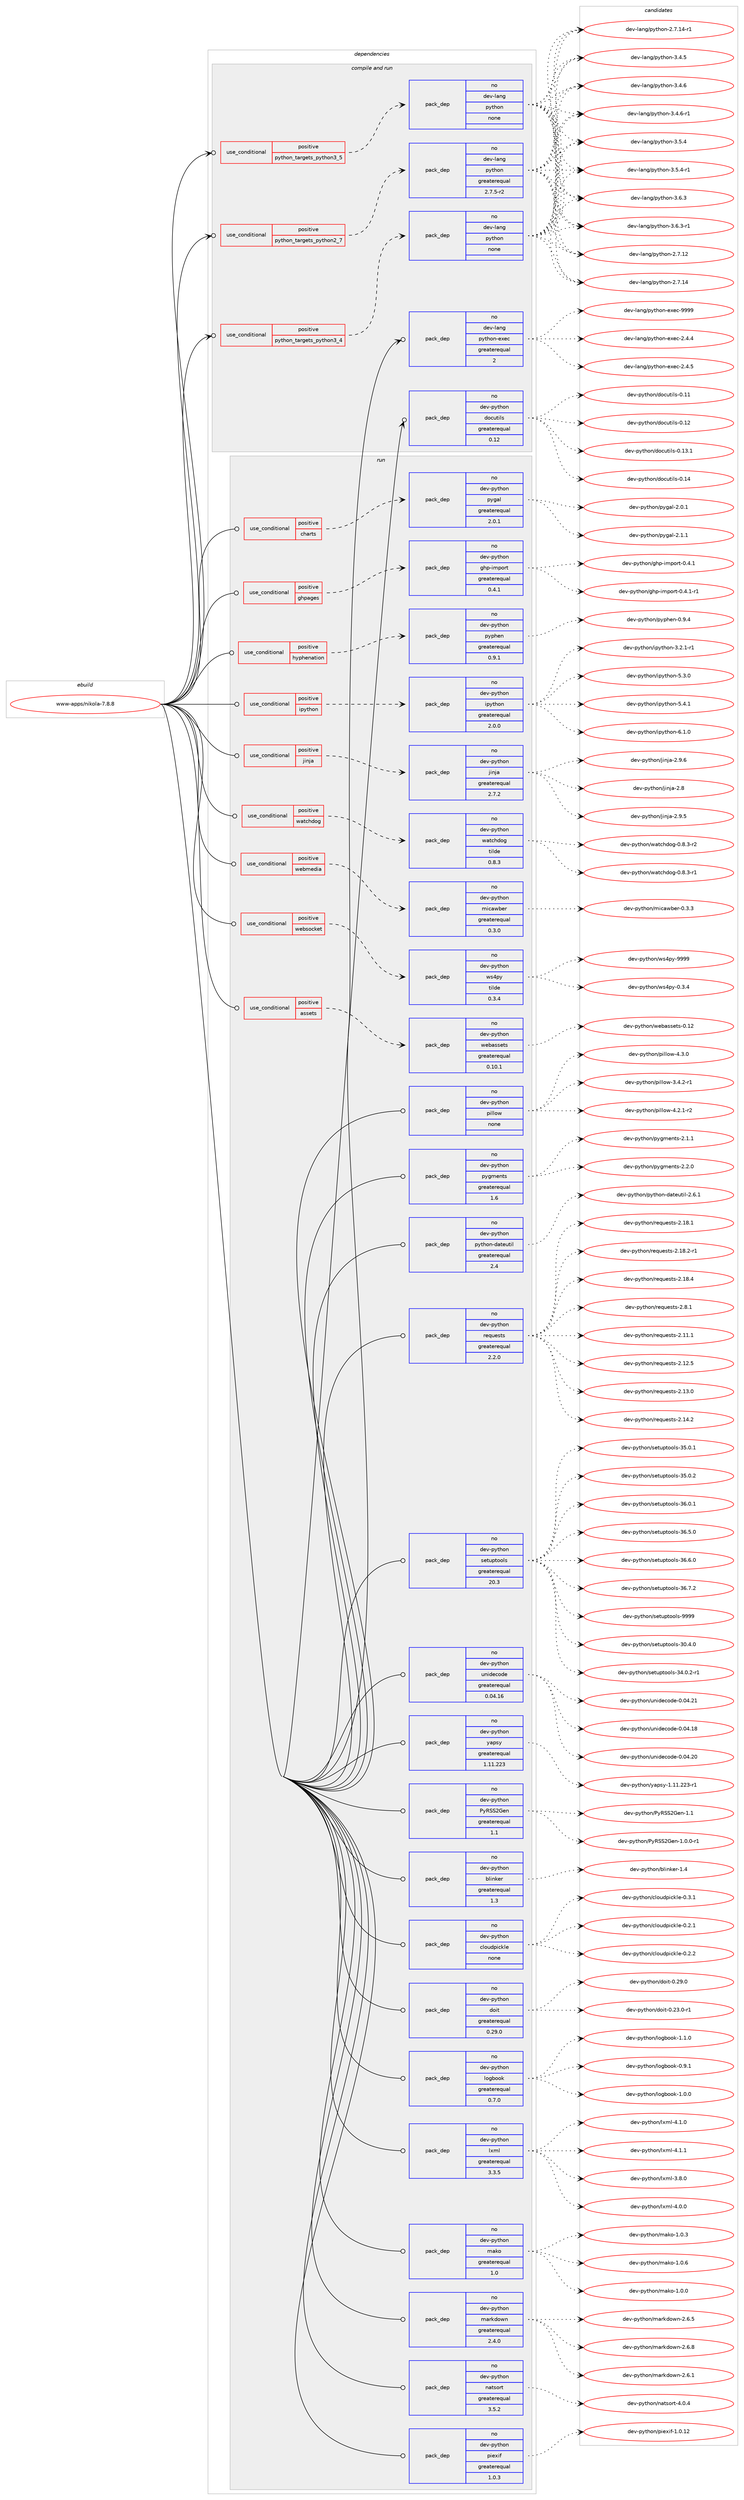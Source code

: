 digraph prolog {

# *************
# Graph options
# *************

newrank=true;
concentrate=true;
compound=true;
graph [rankdir=LR,fontname=Helvetica,fontsize=10,ranksep=1.5];#, ranksep=2.5, nodesep=0.2];
edge  [arrowhead=vee];
node  [fontname=Helvetica,fontsize=10];

# **********
# The ebuild
# **********

subgraph cluster_leftcol {
color=gray;
rank=same;
label=<<i>ebuild</i>>;
id [label="www-apps/nikola-7.8.8", color=red, width=4, href="../www-apps/nikola-7.8.8.svg"];
}

# ****************
# The dependencies
# ****************

subgraph cluster_midcol {
color=gray;
label=<<i>dependencies</i>>;
subgraph cluster_compile {
fillcolor="#eeeeee";
style=filled;
label=<<i>compile</i>>;
}
subgraph cluster_compileandrun {
fillcolor="#eeeeee";
style=filled;
label=<<i>compile and run</i>>;
subgraph cond581 {
dependency5936 [label=<<TABLE BORDER="0" CELLBORDER="1" CELLSPACING="0" CELLPADDING="4"><TR><TD ROWSPAN="3" CELLPADDING="10">use_conditional</TD></TR><TR><TD>positive</TD></TR><TR><TD>python_targets_python2_7</TD></TR></TABLE>>, shape=none, color=red];
subgraph pack5294 {
dependency5937 [label=<<TABLE BORDER="0" CELLBORDER="1" CELLSPACING="0" CELLPADDING="4" WIDTH="220"><TR><TD ROWSPAN="6" CELLPADDING="30">pack_dep</TD></TR><TR><TD WIDTH="110">no</TD></TR><TR><TD>dev-lang</TD></TR><TR><TD>python</TD></TR><TR><TD>greaterequal</TD></TR><TR><TD>2.7.5-r2</TD></TR></TABLE>>, shape=none, color=blue];
}
dependency5936:e -> dependency5937:w [weight=20,style="dashed",arrowhead="vee"];
}
id:e -> dependency5936:w [weight=20,style="solid",arrowhead="odotvee"];
subgraph cond582 {
dependency5938 [label=<<TABLE BORDER="0" CELLBORDER="1" CELLSPACING="0" CELLPADDING="4"><TR><TD ROWSPAN="3" CELLPADDING="10">use_conditional</TD></TR><TR><TD>positive</TD></TR><TR><TD>python_targets_python3_4</TD></TR></TABLE>>, shape=none, color=red];
subgraph pack5295 {
dependency5939 [label=<<TABLE BORDER="0" CELLBORDER="1" CELLSPACING="0" CELLPADDING="4" WIDTH="220"><TR><TD ROWSPAN="6" CELLPADDING="30">pack_dep</TD></TR><TR><TD WIDTH="110">no</TD></TR><TR><TD>dev-lang</TD></TR><TR><TD>python</TD></TR><TR><TD>none</TD></TR><TR><TD></TD></TR></TABLE>>, shape=none, color=blue];
}
dependency5938:e -> dependency5939:w [weight=20,style="dashed",arrowhead="vee"];
}
id:e -> dependency5938:w [weight=20,style="solid",arrowhead="odotvee"];
subgraph cond583 {
dependency5940 [label=<<TABLE BORDER="0" CELLBORDER="1" CELLSPACING="0" CELLPADDING="4"><TR><TD ROWSPAN="3" CELLPADDING="10">use_conditional</TD></TR><TR><TD>positive</TD></TR><TR><TD>python_targets_python3_5</TD></TR></TABLE>>, shape=none, color=red];
subgraph pack5296 {
dependency5941 [label=<<TABLE BORDER="0" CELLBORDER="1" CELLSPACING="0" CELLPADDING="4" WIDTH="220"><TR><TD ROWSPAN="6" CELLPADDING="30">pack_dep</TD></TR><TR><TD WIDTH="110">no</TD></TR><TR><TD>dev-lang</TD></TR><TR><TD>python</TD></TR><TR><TD>none</TD></TR><TR><TD></TD></TR></TABLE>>, shape=none, color=blue];
}
dependency5940:e -> dependency5941:w [weight=20,style="dashed",arrowhead="vee"];
}
id:e -> dependency5940:w [weight=20,style="solid",arrowhead="odotvee"];
subgraph pack5297 {
dependency5942 [label=<<TABLE BORDER="0" CELLBORDER="1" CELLSPACING="0" CELLPADDING="4" WIDTH="220"><TR><TD ROWSPAN="6" CELLPADDING="30">pack_dep</TD></TR><TR><TD WIDTH="110">no</TD></TR><TR><TD>dev-lang</TD></TR><TR><TD>python-exec</TD></TR><TR><TD>greaterequal</TD></TR><TR><TD>2</TD></TR></TABLE>>, shape=none, color=blue];
}
id:e -> dependency5942:w [weight=20,style="solid",arrowhead="odotvee"];
subgraph pack5298 {
dependency5943 [label=<<TABLE BORDER="0" CELLBORDER="1" CELLSPACING="0" CELLPADDING="4" WIDTH="220"><TR><TD ROWSPAN="6" CELLPADDING="30">pack_dep</TD></TR><TR><TD WIDTH="110">no</TD></TR><TR><TD>dev-python</TD></TR><TR><TD>docutils</TD></TR><TR><TD>greaterequal</TD></TR><TR><TD>0.12</TD></TR></TABLE>>, shape=none, color=blue];
}
id:e -> dependency5943:w [weight=20,style="solid",arrowhead="odotvee"];
}
subgraph cluster_run {
fillcolor="#eeeeee";
style=filled;
label=<<i>run</i>>;
subgraph cond584 {
dependency5944 [label=<<TABLE BORDER="0" CELLBORDER="1" CELLSPACING="0" CELLPADDING="4"><TR><TD ROWSPAN="3" CELLPADDING="10">use_conditional</TD></TR><TR><TD>positive</TD></TR><TR><TD>assets</TD></TR></TABLE>>, shape=none, color=red];
subgraph pack5299 {
dependency5945 [label=<<TABLE BORDER="0" CELLBORDER="1" CELLSPACING="0" CELLPADDING="4" WIDTH="220"><TR><TD ROWSPAN="6" CELLPADDING="30">pack_dep</TD></TR><TR><TD WIDTH="110">no</TD></TR><TR><TD>dev-python</TD></TR><TR><TD>webassets</TD></TR><TR><TD>greaterequal</TD></TR><TR><TD>0.10.1</TD></TR></TABLE>>, shape=none, color=blue];
}
dependency5944:e -> dependency5945:w [weight=20,style="dashed",arrowhead="vee"];
}
id:e -> dependency5944:w [weight=20,style="solid",arrowhead="odot"];
subgraph cond585 {
dependency5946 [label=<<TABLE BORDER="0" CELLBORDER="1" CELLSPACING="0" CELLPADDING="4"><TR><TD ROWSPAN="3" CELLPADDING="10">use_conditional</TD></TR><TR><TD>positive</TD></TR><TR><TD>charts</TD></TR></TABLE>>, shape=none, color=red];
subgraph pack5300 {
dependency5947 [label=<<TABLE BORDER="0" CELLBORDER="1" CELLSPACING="0" CELLPADDING="4" WIDTH="220"><TR><TD ROWSPAN="6" CELLPADDING="30">pack_dep</TD></TR><TR><TD WIDTH="110">no</TD></TR><TR><TD>dev-python</TD></TR><TR><TD>pygal</TD></TR><TR><TD>greaterequal</TD></TR><TR><TD>2.0.1</TD></TR></TABLE>>, shape=none, color=blue];
}
dependency5946:e -> dependency5947:w [weight=20,style="dashed",arrowhead="vee"];
}
id:e -> dependency5946:w [weight=20,style="solid",arrowhead="odot"];
subgraph cond586 {
dependency5948 [label=<<TABLE BORDER="0" CELLBORDER="1" CELLSPACING="0" CELLPADDING="4"><TR><TD ROWSPAN="3" CELLPADDING="10">use_conditional</TD></TR><TR><TD>positive</TD></TR><TR><TD>ghpages</TD></TR></TABLE>>, shape=none, color=red];
subgraph pack5301 {
dependency5949 [label=<<TABLE BORDER="0" CELLBORDER="1" CELLSPACING="0" CELLPADDING="4" WIDTH="220"><TR><TD ROWSPAN="6" CELLPADDING="30">pack_dep</TD></TR><TR><TD WIDTH="110">no</TD></TR><TR><TD>dev-python</TD></TR><TR><TD>ghp-import</TD></TR><TR><TD>greaterequal</TD></TR><TR><TD>0.4.1</TD></TR></TABLE>>, shape=none, color=blue];
}
dependency5948:e -> dependency5949:w [weight=20,style="dashed",arrowhead="vee"];
}
id:e -> dependency5948:w [weight=20,style="solid",arrowhead="odot"];
subgraph cond587 {
dependency5950 [label=<<TABLE BORDER="0" CELLBORDER="1" CELLSPACING="0" CELLPADDING="4"><TR><TD ROWSPAN="3" CELLPADDING="10">use_conditional</TD></TR><TR><TD>positive</TD></TR><TR><TD>hyphenation</TD></TR></TABLE>>, shape=none, color=red];
subgraph pack5302 {
dependency5951 [label=<<TABLE BORDER="0" CELLBORDER="1" CELLSPACING="0" CELLPADDING="4" WIDTH="220"><TR><TD ROWSPAN="6" CELLPADDING="30">pack_dep</TD></TR><TR><TD WIDTH="110">no</TD></TR><TR><TD>dev-python</TD></TR><TR><TD>pyphen</TD></TR><TR><TD>greaterequal</TD></TR><TR><TD>0.9.1</TD></TR></TABLE>>, shape=none, color=blue];
}
dependency5950:e -> dependency5951:w [weight=20,style="dashed",arrowhead="vee"];
}
id:e -> dependency5950:w [weight=20,style="solid",arrowhead="odot"];
subgraph cond588 {
dependency5952 [label=<<TABLE BORDER="0" CELLBORDER="1" CELLSPACING="0" CELLPADDING="4"><TR><TD ROWSPAN="3" CELLPADDING="10">use_conditional</TD></TR><TR><TD>positive</TD></TR><TR><TD>ipython</TD></TR></TABLE>>, shape=none, color=red];
subgraph pack5303 {
dependency5953 [label=<<TABLE BORDER="0" CELLBORDER="1" CELLSPACING="0" CELLPADDING="4" WIDTH="220"><TR><TD ROWSPAN="6" CELLPADDING="30">pack_dep</TD></TR><TR><TD WIDTH="110">no</TD></TR><TR><TD>dev-python</TD></TR><TR><TD>ipython</TD></TR><TR><TD>greaterequal</TD></TR><TR><TD>2.0.0</TD></TR></TABLE>>, shape=none, color=blue];
}
dependency5952:e -> dependency5953:w [weight=20,style="dashed",arrowhead="vee"];
}
id:e -> dependency5952:w [weight=20,style="solid",arrowhead="odot"];
subgraph cond589 {
dependency5954 [label=<<TABLE BORDER="0" CELLBORDER="1" CELLSPACING="0" CELLPADDING="4"><TR><TD ROWSPAN="3" CELLPADDING="10">use_conditional</TD></TR><TR><TD>positive</TD></TR><TR><TD>jinja</TD></TR></TABLE>>, shape=none, color=red];
subgraph pack5304 {
dependency5955 [label=<<TABLE BORDER="0" CELLBORDER="1" CELLSPACING="0" CELLPADDING="4" WIDTH="220"><TR><TD ROWSPAN="6" CELLPADDING="30">pack_dep</TD></TR><TR><TD WIDTH="110">no</TD></TR><TR><TD>dev-python</TD></TR><TR><TD>jinja</TD></TR><TR><TD>greaterequal</TD></TR><TR><TD>2.7.2</TD></TR></TABLE>>, shape=none, color=blue];
}
dependency5954:e -> dependency5955:w [weight=20,style="dashed",arrowhead="vee"];
}
id:e -> dependency5954:w [weight=20,style="solid",arrowhead="odot"];
subgraph cond590 {
dependency5956 [label=<<TABLE BORDER="0" CELLBORDER="1" CELLSPACING="0" CELLPADDING="4"><TR><TD ROWSPAN="3" CELLPADDING="10">use_conditional</TD></TR><TR><TD>positive</TD></TR><TR><TD>watchdog</TD></TR></TABLE>>, shape=none, color=red];
subgraph pack5305 {
dependency5957 [label=<<TABLE BORDER="0" CELLBORDER="1" CELLSPACING="0" CELLPADDING="4" WIDTH="220"><TR><TD ROWSPAN="6" CELLPADDING="30">pack_dep</TD></TR><TR><TD WIDTH="110">no</TD></TR><TR><TD>dev-python</TD></TR><TR><TD>watchdog</TD></TR><TR><TD>tilde</TD></TR><TR><TD>0.8.3</TD></TR></TABLE>>, shape=none, color=blue];
}
dependency5956:e -> dependency5957:w [weight=20,style="dashed",arrowhead="vee"];
}
id:e -> dependency5956:w [weight=20,style="solid",arrowhead="odot"];
subgraph cond591 {
dependency5958 [label=<<TABLE BORDER="0" CELLBORDER="1" CELLSPACING="0" CELLPADDING="4"><TR><TD ROWSPAN="3" CELLPADDING="10">use_conditional</TD></TR><TR><TD>positive</TD></TR><TR><TD>webmedia</TD></TR></TABLE>>, shape=none, color=red];
subgraph pack5306 {
dependency5959 [label=<<TABLE BORDER="0" CELLBORDER="1" CELLSPACING="0" CELLPADDING="4" WIDTH="220"><TR><TD ROWSPAN="6" CELLPADDING="30">pack_dep</TD></TR><TR><TD WIDTH="110">no</TD></TR><TR><TD>dev-python</TD></TR><TR><TD>micawber</TD></TR><TR><TD>greaterequal</TD></TR><TR><TD>0.3.0</TD></TR></TABLE>>, shape=none, color=blue];
}
dependency5958:e -> dependency5959:w [weight=20,style="dashed",arrowhead="vee"];
}
id:e -> dependency5958:w [weight=20,style="solid",arrowhead="odot"];
subgraph cond592 {
dependency5960 [label=<<TABLE BORDER="0" CELLBORDER="1" CELLSPACING="0" CELLPADDING="4"><TR><TD ROWSPAN="3" CELLPADDING="10">use_conditional</TD></TR><TR><TD>positive</TD></TR><TR><TD>websocket</TD></TR></TABLE>>, shape=none, color=red];
subgraph pack5307 {
dependency5961 [label=<<TABLE BORDER="0" CELLBORDER="1" CELLSPACING="0" CELLPADDING="4" WIDTH="220"><TR><TD ROWSPAN="6" CELLPADDING="30">pack_dep</TD></TR><TR><TD WIDTH="110">no</TD></TR><TR><TD>dev-python</TD></TR><TR><TD>ws4py</TD></TR><TR><TD>tilde</TD></TR><TR><TD>0.3.4</TD></TR></TABLE>>, shape=none, color=blue];
}
dependency5960:e -> dependency5961:w [weight=20,style="dashed",arrowhead="vee"];
}
id:e -> dependency5960:w [weight=20,style="solid",arrowhead="odot"];
subgraph pack5308 {
dependency5962 [label=<<TABLE BORDER="0" CELLBORDER="1" CELLSPACING="0" CELLPADDING="4" WIDTH="220"><TR><TD ROWSPAN="6" CELLPADDING="30">pack_dep</TD></TR><TR><TD WIDTH="110">no</TD></TR><TR><TD>dev-python</TD></TR><TR><TD>PyRSS2Gen</TD></TR><TR><TD>greaterequal</TD></TR><TR><TD>1.1</TD></TR></TABLE>>, shape=none, color=blue];
}
id:e -> dependency5962:w [weight=20,style="solid",arrowhead="odot"];
subgraph pack5309 {
dependency5963 [label=<<TABLE BORDER="0" CELLBORDER="1" CELLSPACING="0" CELLPADDING="4" WIDTH="220"><TR><TD ROWSPAN="6" CELLPADDING="30">pack_dep</TD></TR><TR><TD WIDTH="110">no</TD></TR><TR><TD>dev-python</TD></TR><TR><TD>blinker</TD></TR><TR><TD>greaterequal</TD></TR><TR><TD>1.3</TD></TR></TABLE>>, shape=none, color=blue];
}
id:e -> dependency5963:w [weight=20,style="solid",arrowhead="odot"];
subgraph pack5310 {
dependency5964 [label=<<TABLE BORDER="0" CELLBORDER="1" CELLSPACING="0" CELLPADDING="4" WIDTH="220"><TR><TD ROWSPAN="6" CELLPADDING="30">pack_dep</TD></TR><TR><TD WIDTH="110">no</TD></TR><TR><TD>dev-python</TD></TR><TR><TD>cloudpickle</TD></TR><TR><TD>none</TD></TR><TR><TD></TD></TR></TABLE>>, shape=none, color=blue];
}
id:e -> dependency5964:w [weight=20,style="solid",arrowhead="odot"];
subgraph pack5311 {
dependency5965 [label=<<TABLE BORDER="0" CELLBORDER="1" CELLSPACING="0" CELLPADDING="4" WIDTH="220"><TR><TD ROWSPAN="6" CELLPADDING="30">pack_dep</TD></TR><TR><TD WIDTH="110">no</TD></TR><TR><TD>dev-python</TD></TR><TR><TD>doit</TD></TR><TR><TD>greaterequal</TD></TR><TR><TD>0.29.0</TD></TR></TABLE>>, shape=none, color=blue];
}
id:e -> dependency5965:w [weight=20,style="solid",arrowhead="odot"];
subgraph pack5312 {
dependency5966 [label=<<TABLE BORDER="0" CELLBORDER="1" CELLSPACING="0" CELLPADDING="4" WIDTH="220"><TR><TD ROWSPAN="6" CELLPADDING="30">pack_dep</TD></TR><TR><TD WIDTH="110">no</TD></TR><TR><TD>dev-python</TD></TR><TR><TD>logbook</TD></TR><TR><TD>greaterequal</TD></TR><TR><TD>0.7.0</TD></TR></TABLE>>, shape=none, color=blue];
}
id:e -> dependency5966:w [weight=20,style="solid",arrowhead="odot"];
subgraph pack5313 {
dependency5967 [label=<<TABLE BORDER="0" CELLBORDER="1" CELLSPACING="0" CELLPADDING="4" WIDTH="220"><TR><TD ROWSPAN="6" CELLPADDING="30">pack_dep</TD></TR><TR><TD WIDTH="110">no</TD></TR><TR><TD>dev-python</TD></TR><TR><TD>lxml</TD></TR><TR><TD>greaterequal</TD></TR><TR><TD>3.3.5</TD></TR></TABLE>>, shape=none, color=blue];
}
id:e -> dependency5967:w [weight=20,style="solid",arrowhead="odot"];
subgraph pack5314 {
dependency5968 [label=<<TABLE BORDER="0" CELLBORDER="1" CELLSPACING="0" CELLPADDING="4" WIDTH="220"><TR><TD ROWSPAN="6" CELLPADDING="30">pack_dep</TD></TR><TR><TD WIDTH="110">no</TD></TR><TR><TD>dev-python</TD></TR><TR><TD>mako</TD></TR><TR><TD>greaterequal</TD></TR><TR><TD>1.0</TD></TR></TABLE>>, shape=none, color=blue];
}
id:e -> dependency5968:w [weight=20,style="solid",arrowhead="odot"];
subgraph pack5315 {
dependency5969 [label=<<TABLE BORDER="0" CELLBORDER="1" CELLSPACING="0" CELLPADDING="4" WIDTH="220"><TR><TD ROWSPAN="6" CELLPADDING="30">pack_dep</TD></TR><TR><TD WIDTH="110">no</TD></TR><TR><TD>dev-python</TD></TR><TR><TD>markdown</TD></TR><TR><TD>greaterequal</TD></TR><TR><TD>2.4.0</TD></TR></TABLE>>, shape=none, color=blue];
}
id:e -> dependency5969:w [weight=20,style="solid",arrowhead="odot"];
subgraph pack5316 {
dependency5970 [label=<<TABLE BORDER="0" CELLBORDER="1" CELLSPACING="0" CELLPADDING="4" WIDTH="220"><TR><TD ROWSPAN="6" CELLPADDING="30">pack_dep</TD></TR><TR><TD WIDTH="110">no</TD></TR><TR><TD>dev-python</TD></TR><TR><TD>natsort</TD></TR><TR><TD>greaterequal</TD></TR><TR><TD>3.5.2</TD></TR></TABLE>>, shape=none, color=blue];
}
id:e -> dependency5970:w [weight=20,style="solid",arrowhead="odot"];
subgraph pack5317 {
dependency5971 [label=<<TABLE BORDER="0" CELLBORDER="1" CELLSPACING="0" CELLPADDING="4" WIDTH="220"><TR><TD ROWSPAN="6" CELLPADDING="30">pack_dep</TD></TR><TR><TD WIDTH="110">no</TD></TR><TR><TD>dev-python</TD></TR><TR><TD>piexif</TD></TR><TR><TD>greaterequal</TD></TR><TR><TD>1.0.3</TD></TR></TABLE>>, shape=none, color=blue];
}
id:e -> dependency5971:w [weight=20,style="solid",arrowhead="odot"];
subgraph pack5318 {
dependency5972 [label=<<TABLE BORDER="0" CELLBORDER="1" CELLSPACING="0" CELLPADDING="4" WIDTH="220"><TR><TD ROWSPAN="6" CELLPADDING="30">pack_dep</TD></TR><TR><TD WIDTH="110">no</TD></TR><TR><TD>dev-python</TD></TR><TR><TD>pillow</TD></TR><TR><TD>none</TD></TR><TR><TD></TD></TR></TABLE>>, shape=none, color=blue];
}
id:e -> dependency5972:w [weight=20,style="solid",arrowhead="odot"];
subgraph pack5319 {
dependency5973 [label=<<TABLE BORDER="0" CELLBORDER="1" CELLSPACING="0" CELLPADDING="4" WIDTH="220"><TR><TD ROWSPAN="6" CELLPADDING="30">pack_dep</TD></TR><TR><TD WIDTH="110">no</TD></TR><TR><TD>dev-python</TD></TR><TR><TD>pygments</TD></TR><TR><TD>greaterequal</TD></TR><TR><TD>1.6</TD></TR></TABLE>>, shape=none, color=blue];
}
id:e -> dependency5973:w [weight=20,style="solid",arrowhead="odot"];
subgraph pack5320 {
dependency5974 [label=<<TABLE BORDER="0" CELLBORDER="1" CELLSPACING="0" CELLPADDING="4" WIDTH="220"><TR><TD ROWSPAN="6" CELLPADDING="30">pack_dep</TD></TR><TR><TD WIDTH="110">no</TD></TR><TR><TD>dev-python</TD></TR><TR><TD>python-dateutil</TD></TR><TR><TD>greaterequal</TD></TR><TR><TD>2.4</TD></TR></TABLE>>, shape=none, color=blue];
}
id:e -> dependency5974:w [weight=20,style="solid",arrowhead="odot"];
subgraph pack5321 {
dependency5975 [label=<<TABLE BORDER="0" CELLBORDER="1" CELLSPACING="0" CELLPADDING="4" WIDTH="220"><TR><TD ROWSPAN="6" CELLPADDING="30">pack_dep</TD></TR><TR><TD WIDTH="110">no</TD></TR><TR><TD>dev-python</TD></TR><TR><TD>requests</TD></TR><TR><TD>greaterequal</TD></TR><TR><TD>2.2.0</TD></TR></TABLE>>, shape=none, color=blue];
}
id:e -> dependency5975:w [weight=20,style="solid",arrowhead="odot"];
subgraph pack5322 {
dependency5976 [label=<<TABLE BORDER="0" CELLBORDER="1" CELLSPACING="0" CELLPADDING="4" WIDTH="220"><TR><TD ROWSPAN="6" CELLPADDING="30">pack_dep</TD></TR><TR><TD WIDTH="110">no</TD></TR><TR><TD>dev-python</TD></TR><TR><TD>setuptools</TD></TR><TR><TD>greaterequal</TD></TR><TR><TD>20.3</TD></TR></TABLE>>, shape=none, color=blue];
}
id:e -> dependency5976:w [weight=20,style="solid",arrowhead="odot"];
subgraph pack5323 {
dependency5977 [label=<<TABLE BORDER="0" CELLBORDER="1" CELLSPACING="0" CELLPADDING="4" WIDTH="220"><TR><TD ROWSPAN="6" CELLPADDING="30">pack_dep</TD></TR><TR><TD WIDTH="110">no</TD></TR><TR><TD>dev-python</TD></TR><TR><TD>unidecode</TD></TR><TR><TD>greaterequal</TD></TR><TR><TD>0.04.16</TD></TR></TABLE>>, shape=none, color=blue];
}
id:e -> dependency5977:w [weight=20,style="solid",arrowhead="odot"];
subgraph pack5324 {
dependency5978 [label=<<TABLE BORDER="0" CELLBORDER="1" CELLSPACING="0" CELLPADDING="4" WIDTH="220"><TR><TD ROWSPAN="6" CELLPADDING="30">pack_dep</TD></TR><TR><TD WIDTH="110">no</TD></TR><TR><TD>dev-python</TD></TR><TR><TD>yapsy</TD></TR><TR><TD>greaterequal</TD></TR><TR><TD>1.11.223</TD></TR></TABLE>>, shape=none, color=blue];
}
id:e -> dependency5978:w [weight=20,style="solid",arrowhead="odot"];
}
}

# **************
# The candidates
# **************

subgraph cluster_choices {
rank=same;
color=gray;
label=<<i>candidates</i>>;

subgraph choice5294 {
color=black;
nodesep=1;
choice10010111845108971101034711212111610411111045504655464950 [label="dev-lang/python-2.7.12", color=red, width=4,href="../dev-lang/python-2.7.12.svg"];
choice10010111845108971101034711212111610411111045504655464952 [label="dev-lang/python-2.7.14", color=red, width=4,href="../dev-lang/python-2.7.14.svg"];
choice100101118451089711010347112121116104111110455046554649524511449 [label="dev-lang/python-2.7.14-r1", color=red, width=4,href="../dev-lang/python-2.7.14-r1.svg"];
choice100101118451089711010347112121116104111110455146524653 [label="dev-lang/python-3.4.5", color=red, width=4,href="../dev-lang/python-3.4.5.svg"];
choice100101118451089711010347112121116104111110455146524654 [label="dev-lang/python-3.4.6", color=red, width=4,href="../dev-lang/python-3.4.6.svg"];
choice1001011184510897110103471121211161041111104551465246544511449 [label="dev-lang/python-3.4.6-r1", color=red, width=4,href="../dev-lang/python-3.4.6-r1.svg"];
choice100101118451089711010347112121116104111110455146534652 [label="dev-lang/python-3.5.4", color=red, width=4,href="../dev-lang/python-3.5.4.svg"];
choice1001011184510897110103471121211161041111104551465346524511449 [label="dev-lang/python-3.5.4-r1", color=red, width=4,href="../dev-lang/python-3.5.4-r1.svg"];
choice100101118451089711010347112121116104111110455146544651 [label="dev-lang/python-3.6.3", color=red, width=4,href="../dev-lang/python-3.6.3.svg"];
choice1001011184510897110103471121211161041111104551465446514511449 [label="dev-lang/python-3.6.3-r1", color=red, width=4,href="../dev-lang/python-3.6.3-r1.svg"];
dependency5937:e -> choice10010111845108971101034711212111610411111045504655464950:w [style=dotted,weight="100"];
dependency5937:e -> choice10010111845108971101034711212111610411111045504655464952:w [style=dotted,weight="100"];
dependency5937:e -> choice100101118451089711010347112121116104111110455046554649524511449:w [style=dotted,weight="100"];
dependency5937:e -> choice100101118451089711010347112121116104111110455146524653:w [style=dotted,weight="100"];
dependency5937:e -> choice100101118451089711010347112121116104111110455146524654:w [style=dotted,weight="100"];
dependency5937:e -> choice1001011184510897110103471121211161041111104551465246544511449:w [style=dotted,weight="100"];
dependency5937:e -> choice100101118451089711010347112121116104111110455146534652:w [style=dotted,weight="100"];
dependency5937:e -> choice1001011184510897110103471121211161041111104551465346524511449:w [style=dotted,weight="100"];
dependency5937:e -> choice100101118451089711010347112121116104111110455146544651:w [style=dotted,weight="100"];
dependency5937:e -> choice1001011184510897110103471121211161041111104551465446514511449:w [style=dotted,weight="100"];
}
subgraph choice5295 {
color=black;
nodesep=1;
choice10010111845108971101034711212111610411111045504655464950 [label="dev-lang/python-2.7.12", color=red, width=4,href="../dev-lang/python-2.7.12.svg"];
choice10010111845108971101034711212111610411111045504655464952 [label="dev-lang/python-2.7.14", color=red, width=4,href="../dev-lang/python-2.7.14.svg"];
choice100101118451089711010347112121116104111110455046554649524511449 [label="dev-lang/python-2.7.14-r1", color=red, width=4,href="../dev-lang/python-2.7.14-r1.svg"];
choice100101118451089711010347112121116104111110455146524653 [label="dev-lang/python-3.4.5", color=red, width=4,href="../dev-lang/python-3.4.5.svg"];
choice100101118451089711010347112121116104111110455146524654 [label="dev-lang/python-3.4.6", color=red, width=4,href="../dev-lang/python-3.4.6.svg"];
choice1001011184510897110103471121211161041111104551465246544511449 [label="dev-lang/python-3.4.6-r1", color=red, width=4,href="../dev-lang/python-3.4.6-r1.svg"];
choice100101118451089711010347112121116104111110455146534652 [label="dev-lang/python-3.5.4", color=red, width=4,href="../dev-lang/python-3.5.4.svg"];
choice1001011184510897110103471121211161041111104551465346524511449 [label="dev-lang/python-3.5.4-r1", color=red, width=4,href="../dev-lang/python-3.5.4-r1.svg"];
choice100101118451089711010347112121116104111110455146544651 [label="dev-lang/python-3.6.3", color=red, width=4,href="../dev-lang/python-3.6.3.svg"];
choice1001011184510897110103471121211161041111104551465446514511449 [label="dev-lang/python-3.6.3-r1", color=red, width=4,href="../dev-lang/python-3.6.3-r1.svg"];
dependency5939:e -> choice10010111845108971101034711212111610411111045504655464950:w [style=dotted,weight="100"];
dependency5939:e -> choice10010111845108971101034711212111610411111045504655464952:w [style=dotted,weight="100"];
dependency5939:e -> choice100101118451089711010347112121116104111110455046554649524511449:w [style=dotted,weight="100"];
dependency5939:e -> choice100101118451089711010347112121116104111110455146524653:w [style=dotted,weight="100"];
dependency5939:e -> choice100101118451089711010347112121116104111110455146524654:w [style=dotted,weight="100"];
dependency5939:e -> choice1001011184510897110103471121211161041111104551465246544511449:w [style=dotted,weight="100"];
dependency5939:e -> choice100101118451089711010347112121116104111110455146534652:w [style=dotted,weight="100"];
dependency5939:e -> choice1001011184510897110103471121211161041111104551465346524511449:w [style=dotted,weight="100"];
dependency5939:e -> choice100101118451089711010347112121116104111110455146544651:w [style=dotted,weight="100"];
dependency5939:e -> choice1001011184510897110103471121211161041111104551465446514511449:w [style=dotted,weight="100"];
}
subgraph choice5296 {
color=black;
nodesep=1;
choice10010111845108971101034711212111610411111045504655464950 [label="dev-lang/python-2.7.12", color=red, width=4,href="../dev-lang/python-2.7.12.svg"];
choice10010111845108971101034711212111610411111045504655464952 [label="dev-lang/python-2.7.14", color=red, width=4,href="../dev-lang/python-2.7.14.svg"];
choice100101118451089711010347112121116104111110455046554649524511449 [label="dev-lang/python-2.7.14-r1", color=red, width=4,href="../dev-lang/python-2.7.14-r1.svg"];
choice100101118451089711010347112121116104111110455146524653 [label="dev-lang/python-3.4.5", color=red, width=4,href="../dev-lang/python-3.4.5.svg"];
choice100101118451089711010347112121116104111110455146524654 [label="dev-lang/python-3.4.6", color=red, width=4,href="../dev-lang/python-3.4.6.svg"];
choice1001011184510897110103471121211161041111104551465246544511449 [label="dev-lang/python-3.4.6-r1", color=red, width=4,href="../dev-lang/python-3.4.6-r1.svg"];
choice100101118451089711010347112121116104111110455146534652 [label="dev-lang/python-3.5.4", color=red, width=4,href="../dev-lang/python-3.5.4.svg"];
choice1001011184510897110103471121211161041111104551465346524511449 [label="dev-lang/python-3.5.4-r1", color=red, width=4,href="../dev-lang/python-3.5.4-r1.svg"];
choice100101118451089711010347112121116104111110455146544651 [label="dev-lang/python-3.6.3", color=red, width=4,href="../dev-lang/python-3.6.3.svg"];
choice1001011184510897110103471121211161041111104551465446514511449 [label="dev-lang/python-3.6.3-r1", color=red, width=4,href="../dev-lang/python-3.6.3-r1.svg"];
dependency5941:e -> choice10010111845108971101034711212111610411111045504655464950:w [style=dotted,weight="100"];
dependency5941:e -> choice10010111845108971101034711212111610411111045504655464952:w [style=dotted,weight="100"];
dependency5941:e -> choice100101118451089711010347112121116104111110455046554649524511449:w [style=dotted,weight="100"];
dependency5941:e -> choice100101118451089711010347112121116104111110455146524653:w [style=dotted,weight="100"];
dependency5941:e -> choice100101118451089711010347112121116104111110455146524654:w [style=dotted,weight="100"];
dependency5941:e -> choice1001011184510897110103471121211161041111104551465246544511449:w [style=dotted,weight="100"];
dependency5941:e -> choice100101118451089711010347112121116104111110455146534652:w [style=dotted,weight="100"];
dependency5941:e -> choice1001011184510897110103471121211161041111104551465346524511449:w [style=dotted,weight="100"];
dependency5941:e -> choice100101118451089711010347112121116104111110455146544651:w [style=dotted,weight="100"];
dependency5941:e -> choice1001011184510897110103471121211161041111104551465446514511449:w [style=dotted,weight="100"];
}
subgraph choice5297 {
color=black;
nodesep=1;
choice1001011184510897110103471121211161041111104510112010199455046524652 [label="dev-lang/python-exec-2.4.4", color=red, width=4,href="../dev-lang/python-exec-2.4.4.svg"];
choice1001011184510897110103471121211161041111104510112010199455046524653 [label="dev-lang/python-exec-2.4.5", color=red, width=4,href="../dev-lang/python-exec-2.4.5.svg"];
choice10010111845108971101034711212111610411111045101120101994557575757 [label="dev-lang/python-exec-9999", color=red, width=4,href="../dev-lang/python-exec-9999.svg"];
dependency5942:e -> choice1001011184510897110103471121211161041111104510112010199455046524652:w [style=dotted,weight="100"];
dependency5942:e -> choice1001011184510897110103471121211161041111104510112010199455046524653:w [style=dotted,weight="100"];
dependency5942:e -> choice10010111845108971101034711212111610411111045101120101994557575757:w [style=dotted,weight="100"];
}
subgraph choice5298 {
color=black;
nodesep=1;
choice1001011184511212111610411111047100111991171161051081154548464949 [label="dev-python/docutils-0.11", color=red, width=4,href="../dev-python/docutils-0.11.svg"];
choice1001011184511212111610411111047100111991171161051081154548464950 [label="dev-python/docutils-0.12", color=red, width=4,href="../dev-python/docutils-0.12.svg"];
choice10010111845112121116104111110471001119911711610510811545484649514649 [label="dev-python/docutils-0.13.1", color=red, width=4,href="../dev-python/docutils-0.13.1.svg"];
choice1001011184511212111610411111047100111991171161051081154548464952 [label="dev-python/docutils-0.14", color=red, width=4,href="../dev-python/docutils-0.14.svg"];
dependency5943:e -> choice1001011184511212111610411111047100111991171161051081154548464949:w [style=dotted,weight="100"];
dependency5943:e -> choice1001011184511212111610411111047100111991171161051081154548464950:w [style=dotted,weight="100"];
dependency5943:e -> choice10010111845112121116104111110471001119911711610510811545484649514649:w [style=dotted,weight="100"];
dependency5943:e -> choice1001011184511212111610411111047100111991171161051081154548464952:w [style=dotted,weight="100"];
}
subgraph choice5299 {
color=black;
nodesep=1;
choice100101118451121211161041111104711910198971151151011161154548464950 [label="dev-python/webassets-0.12", color=red, width=4,href="../dev-python/webassets-0.12.svg"];
dependency5945:e -> choice100101118451121211161041111104711910198971151151011161154548464950:w [style=dotted,weight="100"];
}
subgraph choice5300 {
color=black;
nodesep=1;
choice100101118451121211161041111104711212110397108455046484649 [label="dev-python/pygal-2.0.1", color=red, width=4,href="../dev-python/pygal-2.0.1.svg"];
choice100101118451121211161041111104711212110397108455046494649 [label="dev-python/pygal-2.1.1", color=red, width=4,href="../dev-python/pygal-2.1.1.svg"];
dependency5947:e -> choice100101118451121211161041111104711212110397108455046484649:w [style=dotted,weight="100"];
dependency5947:e -> choice100101118451121211161041111104711212110397108455046494649:w [style=dotted,weight="100"];
}
subgraph choice5301 {
color=black;
nodesep=1;
choice100101118451121211161041111104710310411245105109112111114116454846524649 [label="dev-python/ghp-import-0.4.1", color=red, width=4,href="../dev-python/ghp-import-0.4.1.svg"];
choice1001011184511212111610411111047103104112451051091121111141164548465246494511449 [label="dev-python/ghp-import-0.4.1-r1", color=red, width=4,href="../dev-python/ghp-import-0.4.1-r1.svg"];
dependency5949:e -> choice100101118451121211161041111104710310411245105109112111114116454846524649:w [style=dotted,weight="100"];
dependency5949:e -> choice1001011184511212111610411111047103104112451051091121111141164548465246494511449:w [style=dotted,weight="100"];
}
subgraph choice5302 {
color=black;
nodesep=1;
choice1001011184511212111610411111047112121112104101110454846574652 [label="dev-python/pyphen-0.9.4", color=red, width=4,href="../dev-python/pyphen-0.9.4.svg"];
dependency5951:e -> choice1001011184511212111610411111047112121112104101110454846574652:w [style=dotted,weight="100"];
}
subgraph choice5303 {
color=black;
nodesep=1;
choice10010111845112121116104111110471051121211161041111104551465046494511449 [label="dev-python/ipython-3.2.1-r1", color=red, width=4,href="../dev-python/ipython-3.2.1-r1.svg"];
choice1001011184511212111610411111047105112121116104111110455346514648 [label="dev-python/ipython-5.3.0", color=red, width=4,href="../dev-python/ipython-5.3.0.svg"];
choice1001011184511212111610411111047105112121116104111110455346524649 [label="dev-python/ipython-5.4.1", color=red, width=4,href="../dev-python/ipython-5.4.1.svg"];
choice1001011184511212111610411111047105112121116104111110455446494648 [label="dev-python/ipython-6.1.0", color=red, width=4,href="../dev-python/ipython-6.1.0.svg"];
dependency5953:e -> choice10010111845112121116104111110471051121211161041111104551465046494511449:w [style=dotted,weight="100"];
dependency5953:e -> choice1001011184511212111610411111047105112121116104111110455346514648:w [style=dotted,weight="100"];
dependency5953:e -> choice1001011184511212111610411111047105112121116104111110455346524649:w [style=dotted,weight="100"];
dependency5953:e -> choice1001011184511212111610411111047105112121116104111110455446494648:w [style=dotted,weight="100"];
}
subgraph choice5304 {
color=black;
nodesep=1;
choice10010111845112121116104111110471061051101069745504656 [label="dev-python/jinja-2.8", color=red, width=4,href="../dev-python/jinja-2.8.svg"];
choice100101118451121211161041111104710610511010697455046574653 [label="dev-python/jinja-2.9.5", color=red, width=4,href="../dev-python/jinja-2.9.5.svg"];
choice100101118451121211161041111104710610511010697455046574654 [label="dev-python/jinja-2.9.6", color=red, width=4,href="../dev-python/jinja-2.9.6.svg"];
dependency5955:e -> choice10010111845112121116104111110471061051101069745504656:w [style=dotted,weight="100"];
dependency5955:e -> choice100101118451121211161041111104710610511010697455046574653:w [style=dotted,weight="100"];
dependency5955:e -> choice100101118451121211161041111104710610511010697455046574654:w [style=dotted,weight="100"];
}
subgraph choice5305 {
color=black;
nodesep=1;
choice100101118451121211161041111104711997116991041001111034548465646514511449 [label="dev-python/watchdog-0.8.3-r1", color=red, width=4,href="../dev-python/watchdog-0.8.3-r1.svg"];
choice100101118451121211161041111104711997116991041001111034548465646514511450 [label="dev-python/watchdog-0.8.3-r2", color=red, width=4,href="../dev-python/watchdog-0.8.3-r2.svg"];
dependency5957:e -> choice100101118451121211161041111104711997116991041001111034548465646514511449:w [style=dotted,weight="100"];
dependency5957:e -> choice100101118451121211161041111104711997116991041001111034548465646514511450:w [style=dotted,weight="100"];
}
subgraph choice5306 {
color=black;
nodesep=1;
choice1001011184511212111610411111047109105999711998101114454846514651 [label="dev-python/micawber-0.3.3", color=red, width=4,href="../dev-python/micawber-0.3.3.svg"];
dependency5959:e -> choice1001011184511212111610411111047109105999711998101114454846514651:w [style=dotted,weight="100"];
}
subgraph choice5307 {
color=black;
nodesep=1;
choice100101118451121211161041111104711911552112121454846514652 [label="dev-python/ws4py-0.3.4", color=red, width=4,href="../dev-python/ws4py-0.3.4.svg"];
choice1001011184511212111610411111047119115521121214557575757 [label="dev-python/ws4py-9999", color=red, width=4,href="../dev-python/ws4py-9999.svg"];
dependency5961:e -> choice100101118451121211161041111104711911552112121454846514652:w [style=dotted,weight="100"];
dependency5961:e -> choice1001011184511212111610411111047119115521121214557575757:w [style=dotted,weight="100"];
}
subgraph choice5308 {
color=black;
nodesep=1;
choice10010111845112121116104111110478012182838350711011104549464846484511449 [label="dev-python/PyRSS2Gen-1.0.0-r1", color=red, width=4,href="../dev-python/PyRSS2Gen-1.0.0-r1.svg"];
choice100101118451121211161041111104780121828383507110111045494649 [label="dev-python/PyRSS2Gen-1.1", color=red, width=4,href="../dev-python/PyRSS2Gen-1.1.svg"];
dependency5962:e -> choice10010111845112121116104111110478012182838350711011104549464846484511449:w [style=dotted,weight="100"];
dependency5962:e -> choice100101118451121211161041111104780121828383507110111045494649:w [style=dotted,weight="100"];
}
subgraph choice5309 {
color=black;
nodesep=1;
choice10010111845112121116104111110479810810511010710111445494652 [label="dev-python/blinker-1.4", color=red, width=4,href="../dev-python/blinker-1.4.svg"];
dependency5963:e -> choice10010111845112121116104111110479810810511010710111445494652:w [style=dotted,weight="100"];
}
subgraph choice5310 {
color=black;
nodesep=1;
choice10010111845112121116104111110479910811111710011210599107108101454846504649 [label="dev-python/cloudpickle-0.2.1", color=red, width=4,href="../dev-python/cloudpickle-0.2.1.svg"];
choice10010111845112121116104111110479910811111710011210599107108101454846504650 [label="dev-python/cloudpickle-0.2.2", color=red, width=4,href="../dev-python/cloudpickle-0.2.2.svg"];
choice10010111845112121116104111110479910811111710011210599107108101454846514649 [label="dev-python/cloudpickle-0.3.1", color=red, width=4,href="../dev-python/cloudpickle-0.3.1.svg"];
dependency5964:e -> choice10010111845112121116104111110479910811111710011210599107108101454846504649:w [style=dotted,weight="100"];
dependency5964:e -> choice10010111845112121116104111110479910811111710011210599107108101454846504650:w [style=dotted,weight="100"];
dependency5964:e -> choice10010111845112121116104111110479910811111710011210599107108101454846514649:w [style=dotted,weight="100"];
}
subgraph choice5311 {
color=black;
nodesep=1;
choice1001011184511212111610411111047100111105116454846505146484511449 [label="dev-python/doit-0.23.0-r1", color=red, width=4,href="../dev-python/doit-0.23.0-r1.svg"];
choice100101118451121211161041111104710011110511645484650574648 [label="dev-python/doit-0.29.0", color=red, width=4,href="../dev-python/doit-0.29.0.svg"];
dependency5965:e -> choice1001011184511212111610411111047100111105116454846505146484511449:w [style=dotted,weight="100"];
dependency5965:e -> choice100101118451121211161041111104710011110511645484650574648:w [style=dotted,weight="100"];
}
subgraph choice5312 {
color=black;
nodesep=1;
choice100101118451121211161041111104710811110398111111107454846574649 [label="dev-python/logbook-0.9.1", color=red, width=4,href="../dev-python/logbook-0.9.1.svg"];
choice100101118451121211161041111104710811110398111111107454946484648 [label="dev-python/logbook-1.0.0", color=red, width=4,href="../dev-python/logbook-1.0.0.svg"];
choice100101118451121211161041111104710811110398111111107454946494648 [label="dev-python/logbook-1.1.0", color=red, width=4,href="../dev-python/logbook-1.1.0.svg"];
dependency5966:e -> choice100101118451121211161041111104710811110398111111107454846574649:w [style=dotted,weight="100"];
dependency5966:e -> choice100101118451121211161041111104710811110398111111107454946484648:w [style=dotted,weight="100"];
dependency5966:e -> choice100101118451121211161041111104710811110398111111107454946494648:w [style=dotted,weight="100"];
}
subgraph choice5313 {
color=black;
nodesep=1;
choice1001011184511212111610411111047108120109108455146564648 [label="dev-python/lxml-3.8.0", color=red, width=4,href="../dev-python/lxml-3.8.0.svg"];
choice1001011184511212111610411111047108120109108455246484648 [label="dev-python/lxml-4.0.0", color=red, width=4,href="../dev-python/lxml-4.0.0.svg"];
choice1001011184511212111610411111047108120109108455246494648 [label="dev-python/lxml-4.1.0", color=red, width=4,href="../dev-python/lxml-4.1.0.svg"];
choice1001011184511212111610411111047108120109108455246494649 [label="dev-python/lxml-4.1.1", color=red, width=4,href="../dev-python/lxml-4.1.1.svg"];
dependency5967:e -> choice1001011184511212111610411111047108120109108455146564648:w [style=dotted,weight="100"];
dependency5967:e -> choice1001011184511212111610411111047108120109108455246484648:w [style=dotted,weight="100"];
dependency5967:e -> choice1001011184511212111610411111047108120109108455246494648:w [style=dotted,weight="100"];
dependency5967:e -> choice1001011184511212111610411111047108120109108455246494649:w [style=dotted,weight="100"];
}
subgraph choice5314 {
color=black;
nodesep=1;
choice100101118451121211161041111104710997107111454946484648 [label="dev-python/mako-1.0.0", color=red, width=4,href="../dev-python/mako-1.0.0.svg"];
choice100101118451121211161041111104710997107111454946484651 [label="dev-python/mako-1.0.3", color=red, width=4,href="../dev-python/mako-1.0.3.svg"];
choice100101118451121211161041111104710997107111454946484654 [label="dev-python/mako-1.0.6", color=red, width=4,href="../dev-python/mako-1.0.6.svg"];
dependency5968:e -> choice100101118451121211161041111104710997107111454946484648:w [style=dotted,weight="100"];
dependency5968:e -> choice100101118451121211161041111104710997107111454946484651:w [style=dotted,weight="100"];
dependency5968:e -> choice100101118451121211161041111104710997107111454946484654:w [style=dotted,weight="100"];
}
subgraph choice5315 {
color=black;
nodesep=1;
choice100101118451121211161041111104710997114107100111119110455046544649 [label="dev-python/markdown-2.6.1", color=red, width=4,href="../dev-python/markdown-2.6.1.svg"];
choice100101118451121211161041111104710997114107100111119110455046544653 [label="dev-python/markdown-2.6.5", color=red, width=4,href="../dev-python/markdown-2.6.5.svg"];
choice100101118451121211161041111104710997114107100111119110455046544656 [label="dev-python/markdown-2.6.8", color=red, width=4,href="../dev-python/markdown-2.6.8.svg"];
dependency5969:e -> choice100101118451121211161041111104710997114107100111119110455046544649:w [style=dotted,weight="100"];
dependency5969:e -> choice100101118451121211161041111104710997114107100111119110455046544653:w [style=dotted,weight="100"];
dependency5969:e -> choice100101118451121211161041111104710997114107100111119110455046544656:w [style=dotted,weight="100"];
}
subgraph choice5316 {
color=black;
nodesep=1;
choice100101118451121211161041111104711097116115111114116455246484652 [label="dev-python/natsort-4.0.4", color=red, width=4,href="../dev-python/natsort-4.0.4.svg"];
dependency5970:e -> choice100101118451121211161041111104711097116115111114116455246484652:w [style=dotted,weight="100"];
}
subgraph choice5317 {
color=black;
nodesep=1;
choice100101118451121211161041111104711210510112010510245494648464950 [label="dev-python/piexif-1.0.12", color=red, width=4,href="../dev-python/piexif-1.0.12.svg"];
dependency5971:e -> choice100101118451121211161041111104711210510112010510245494648464950:w [style=dotted,weight="100"];
}
subgraph choice5318 {
color=black;
nodesep=1;
choice10010111845112121116104111110471121051081081111194551465246504511449 [label="dev-python/pillow-3.4.2-r1", color=red, width=4,href="../dev-python/pillow-3.4.2-r1.svg"];
choice10010111845112121116104111110471121051081081111194552465046494511450 [label="dev-python/pillow-4.2.1-r2", color=red, width=4,href="../dev-python/pillow-4.2.1-r2.svg"];
choice1001011184511212111610411111047112105108108111119455246514648 [label="dev-python/pillow-4.3.0", color=red, width=4,href="../dev-python/pillow-4.3.0.svg"];
dependency5972:e -> choice10010111845112121116104111110471121051081081111194551465246504511449:w [style=dotted,weight="100"];
dependency5972:e -> choice10010111845112121116104111110471121051081081111194552465046494511450:w [style=dotted,weight="100"];
dependency5972:e -> choice1001011184511212111610411111047112105108108111119455246514648:w [style=dotted,weight="100"];
}
subgraph choice5319 {
color=black;
nodesep=1;
choice1001011184511212111610411111047112121103109101110116115455046494649 [label="dev-python/pygments-2.1.1", color=red, width=4,href="../dev-python/pygments-2.1.1.svg"];
choice1001011184511212111610411111047112121103109101110116115455046504648 [label="dev-python/pygments-2.2.0", color=red, width=4,href="../dev-python/pygments-2.2.0.svg"];
dependency5973:e -> choice1001011184511212111610411111047112121103109101110116115455046494649:w [style=dotted,weight="100"];
dependency5973:e -> choice1001011184511212111610411111047112121103109101110116115455046504648:w [style=dotted,weight="100"];
}
subgraph choice5320 {
color=black;
nodesep=1;
choice10010111845112121116104111110471121211161041111104510097116101117116105108455046544649 [label="dev-python/python-dateutil-2.6.1", color=red, width=4,href="../dev-python/python-dateutil-2.6.1.svg"];
dependency5974:e -> choice10010111845112121116104111110471121211161041111104510097116101117116105108455046544649:w [style=dotted,weight="100"];
}
subgraph choice5321 {
color=black;
nodesep=1;
choice100101118451121211161041111104711410111311710111511611545504649494649 [label="dev-python/requests-2.11.1", color=red, width=4,href="../dev-python/requests-2.11.1.svg"];
choice100101118451121211161041111104711410111311710111511611545504649504653 [label="dev-python/requests-2.12.5", color=red, width=4,href="../dev-python/requests-2.12.5.svg"];
choice100101118451121211161041111104711410111311710111511611545504649514648 [label="dev-python/requests-2.13.0", color=red, width=4,href="../dev-python/requests-2.13.0.svg"];
choice100101118451121211161041111104711410111311710111511611545504649524650 [label="dev-python/requests-2.14.2", color=red, width=4,href="../dev-python/requests-2.14.2.svg"];
choice100101118451121211161041111104711410111311710111511611545504649564649 [label="dev-python/requests-2.18.1", color=red, width=4,href="../dev-python/requests-2.18.1.svg"];
choice1001011184511212111610411111047114101113117101115116115455046495646504511449 [label="dev-python/requests-2.18.2-r1", color=red, width=4,href="../dev-python/requests-2.18.2-r1.svg"];
choice100101118451121211161041111104711410111311710111511611545504649564652 [label="dev-python/requests-2.18.4", color=red, width=4,href="../dev-python/requests-2.18.4.svg"];
choice1001011184511212111610411111047114101113117101115116115455046564649 [label="dev-python/requests-2.8.1", color=red, width=4,href="../dev-python/requests-2.8.1.svg"];
dependency5975:e -> choice100101118451121211161041111104711410111311710111511611545504649494649:w [style=dotted,weight="100"];
dependency5975:e -> choice100101118451121211161041111104711410111311710111511611545504649504653:w [style=dotted,weight="100"];
dependency5975:e -> choice100101118451121211161041111104711410111311710111511611545504649514648:w [style=dotted,weight="100"];
dependency5975:e -> choice100101118451121211161041111104711410111311710111511611545504649524650:w [style=dotted,weight="100"];
dependency5975:e -> choice100101118451121211161041111104711410111311710111511611545504649564649:w [style=dotted,weight="100"];
dependency5975:e -> choice1001011184511212111610411111047114101113117101115116115455046495646504511449:w [style=dotted,weight="100"];
dependency5975:e -> choice100101118451121211161041111104711410111311710111511611545504649564652:w [style=dotted,weight="100"];
dependency5975:e -> choice1001011184511212111610411111047114101113117101115116115455046564649:w [style=dotted,weight="100"];
}
subgraph choice5322 {
color=black;
nodesep=1;
choice100101118451121211161041111104711510111611711211611111110811545514846524648 [label="dev-python/setuptools-30.4.0", color=red, width=4,href="../dev-python/setuptools-30.4.0.svg"];
choice1001011184511212111610411111047115101116117112116111111108115455152464846504511449 [label="dev-python/setuptools-34.0.2-r1", color=red, width=4,href="../dev-python/setuptools-34.0.2-r1.svg"];
choice100101118451121211161041111104711510111611711211611111110811545515346484649 [label="dev-python/setuptools-35.0.1", color=red, width=4,href="../dev-python/setuptools-35.0.1.svg"];
choice100101118451121211161041111104711510111611711211611111110811545515346484650 [label="dev-python/setuptools-35.0.2", color=red, width=4,href="../dev-python/setuptools-35.0.2.svg"];
choice100101118451121211161041111104711510111611711211611111110811545515446484649 [label="dev-python/setuptools-36.0.1", color=red, width=4,href="../dev-python/setuptools-36.0.1.svg"];
choice100101118451121211161041111104711510111611711211611111110811545515446534648 [label="dev-python/setuptools-36.5.0", color=red, width=4,href="../dev-python/setuptools-36.5.0.svg"];
choice100101118451121211161041111104711510111611711211611111110811545515446544648 [label="dev-python/setuptools-36.6.0", color=red, width=4,href="../dev-python/setuptools-36.6.0.svg"];
choice100101118451121211161041111104711510111611711211611111110811545515446554650 [label="dev-python/setuptools-36.7.2", color=red, width=4,href="../dev-python/setuptools-36.7.2.svg"];
choice10010111845112121116104111110471151011161171121161111111081154557575757 [label="dev-python/setuptools-9999", color=red, width=4,href="../dev-python/setuptools-9999.svg"];
dependency5976:e -> choice100101118451121211161041111104711510111611711211611111110811545514846524648:w [style=dotted,weight="100"];
dependency5976:e -> choice1001011184511212111610411111047115101116117112116111111108115455152464846504511449:w [style=dotted,weight="100"];
dependency5976:e -> choice100101118451121211161041111104711510111611711211611111110811545515346484649:w [style=dotted,weight="100"];
dependency5976:e -> choice100101118451121211161041111104711510111611711211611111110811545515346484650:w [style=dotted,weight="100"];
dependency5976:e -> choice100101118451121211161041111104711510111611711211611111110811545515446484649:w [style=dotted,weight="100"];
dependency5976:e -> choice100101118451121211161041111104711510111611711211611111110811545515446534648:w [style=dotted,weight="100"];
dependency5976:e -> choice100101118451121211161041111104711510111611711211611111110811545515446544648:w [style=dotted,weight="100"];
dependency5976:e -> choice100101118451121211161041111104711510111611711211611111110811545515446554650:w [style=dotted,weight="100"];
dependency5976:e -> choice10010111845112121116104111110471151011161171121161111111081154557575757:w [style=dotted,weight="100"];
}
subgraph choice5323 {
color=black;
nodesep=1;
choice1001011184511212111610411111047117110105100101991111001014548464852464956 [label="dev-python/unidecode-0.04.18", color=red, width=4,href="../dev-python/unidecode-0.04.18.svg"];
choice1001011184511212111610411111047117110105100101991111001014548464852465048 [label="dev-python/unidecode-0.04.20", color=red, width=4,href="../dev-python/unidecode-0.04.20.svg"];
choice1001011184511212111610411111047117110105100101991111001014548464852465049 [label="dev-python/unidecode-0.04.21", color=red, width=4,href="../dev-python/unidecode-0.04.21.svg"];
dependency5977:e -> choice1001011184511212111610411111047117110105100101991111001014548464852464956:w [style=dotted,weight="100"];
dependency5977:e -> choice1001011184511212111610411111047117110105100101991111001014548464852465048:w [style=dotted,weight="100"];
dependency5977:e -> choice1001011184511212111610411111047117110105100101991111001014548464852465049:w [style=dotted,weight="100"];
}
subgraph choice5324 {
color=black;
nodesep=1;
choice1001011184511212111610411111047121971121151214549464949465050514511449 [label="dev-python/yapsy-1.11.223-r1", color=red, width=4,href="../dev-python/yapsy-1.11.223-r1.svg"];
dependency5978:e -> choice1001011184511212111610411111047121971121151214549464949465050514511449:w [style=dotted,weight="100"];
}
}

}
